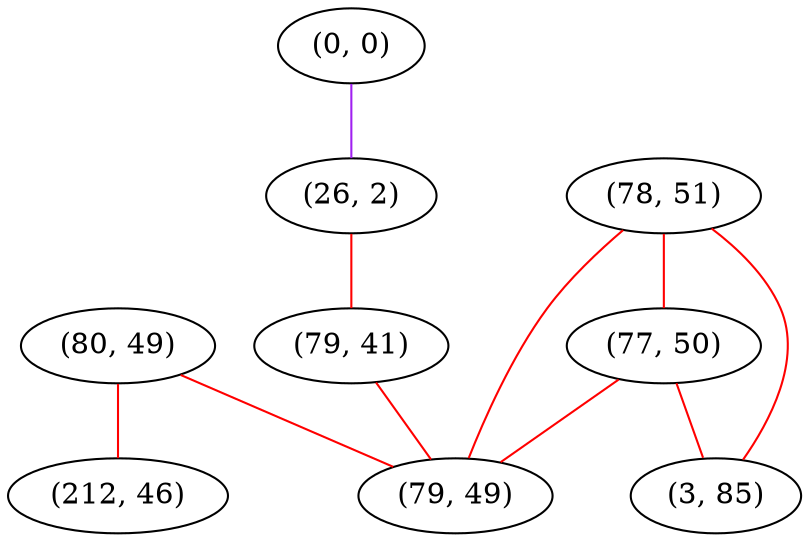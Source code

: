graph "" {
"(80, 49)";
"(0, 0)";
"(78, 51)";
"(26, 2)";
"(77, 50)";
"(79, 41)";
"(3, 85)";
"(212, 46)";
"(79, 49)";
"(80, 49)" -- "(212, 46)"  [color=red, key=0, weight=1];
"(80, 49)" -- "(79, 49)"  [color=red, key=0, weight=1];
"(0, 0)" -- "(26, 2)"  [color=purple, key=0, weight=4];
"(78, 51)" -- "(3, 85)"  [color=red, key=0, weight=1];
"(78, 51)" -- "(77, 50)"  [color=red, key=0, weight=1];
"(78, 51)" -- "(79, 49)"  [color=red, key=0, weight=1];
"(26, 2)" -- "(79, 41)"  [color=red, key=0, weight=1];
"(77, 50)" -- "(3, 85)"  [color=red, key=0, weight=1];
"(77, 50)" -- "(79, 49)"  [color=red, key=0, weight=1];
"(79, 41)" -- "(79, 49)"  [color=red, key=0, weight=1];
}
